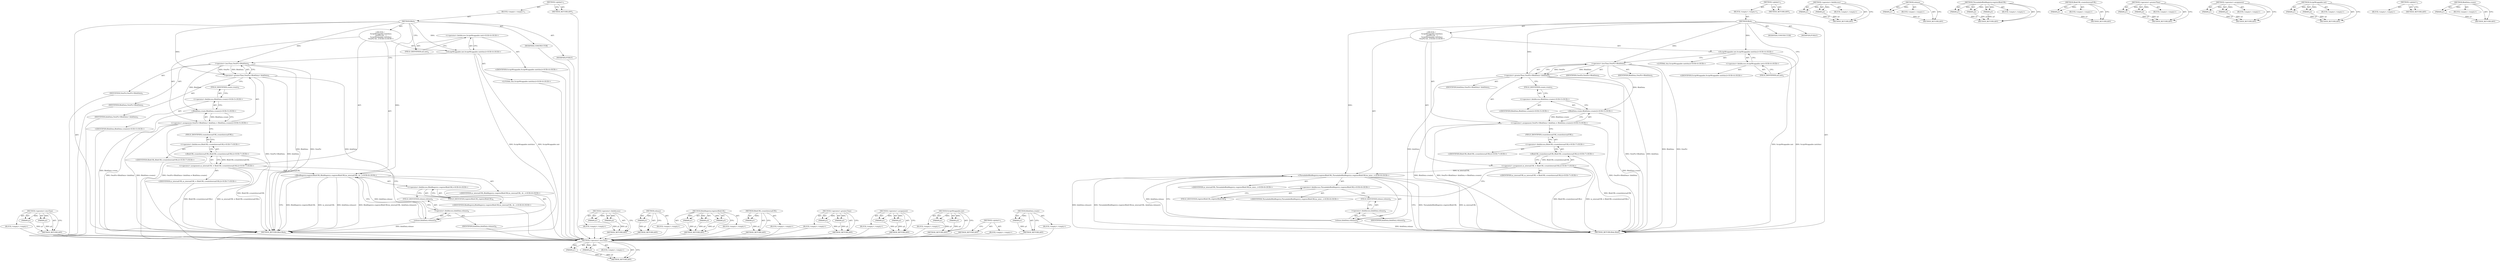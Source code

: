 digraph "BlobData.create" {
vulnerable_79 [label=<(METHOD,&lt;operator&gt;.lessThan)>];
vulnerable_80 [label=<(PARAM,p1)>];
vulnerable_81 [label=<(PARAM,p2)>];
vulnerable_82 [label=<(BLOCK,&lt;empty&gt;,&lt;empty&gt;)>];
vulnerable_83 [label=<(METHOD_RETURN,ANY)>];
vulnerable_6 [label=<(METHOD,&lt;global&gt;)<SUB>1</SUB>>];
vulnerable_7 [label=<(BLOCK,&lt;empty&gt;,&lt;empty&gt;)<SUB>1</SUB>>];
vulnerable_8 [label=<(METHOD,Blob)<SUB>1</SUB>>];
vulnerable_9 [label="<(BLOCK,{
    ScriptWrappable::init(this);
    OwnPtr&lt;B...,{
    ScriptWrappable::init(this);
    OwnPtr&lt;B...)<SUB>3</SUB>>"];
vulnerable_10 [label="<(ScriptWrappable.init,ScriptWrappable::init(this))<SUB>4</SUB>>"];
vulnerable_11 [label="<(&lt;operator&gt;.fieldAccess,ScriptWrappable::init)<SUB>4</SUB>>"];
vulnerable_12 [label="<(IDENTIFIER,ScriptWrappable,ScriptWrappable::init(this))<SUB>4</SUB>>"];
vulnerable_13 [label=<(FIELD_IDENTIFIER,init,init)<SUB>4</SUB>>];
vulnerable_14 [label="<(LITERAL,this,ScriptWrappable::init(this))<SUB>4</SUB>>"];
vulnerable_15 [label="<(&lt;operator&gt;.assignment,OwnPtr&lt;BlobData&gt; blobData = BlobData::create())<SUB>5</SUB>>"];
vulnerable_16 [label=<(&lt;operator&gt;.greaterThan,OwnPtr&lt;BlobData&gt; blobData)<SUB>5</SUB>>];
vulnerable_17 [label=<(&lt;operator&gt;.lessThan,OwnPtr&lt;BlobData)<SUB>5</SUB>>];
vulnerable_18 [label=<(IDENTIFIER,OwnPtr,OwnPtr&lt;BlobData)<SUB>5</SUB>>];
vulnerable_19 [label=<(IDENTIFIER,BlobData,OwnPtr&lt;BlobData)<SUB>5</SUB>>];
vulnerable_20 [label=<(IDENTIFIER,blobData,OwnPtr&lt;BlobData&gt; blobData)<SUB>5</SUB>>];
vulnerable_21 [label="<(BlobData.create,BlobData::create())<SUB>5</SUB>>"];
vulnerable_22 [label="<(&lt;operator&gt;.fieldAccess,BlobData::create)<SUB>5</SUB>>"];
vulnerable_23 [label="<(IDENTIFIER,BlobData,BlobData::create())<SUB>5</SUB>>"];
vulnerable_24 [label=<(FIELD_IDENTIFIER,create,create)<SUB>5</SUB>>];
vulnerable_25 [label="<(&lt;operator&gt;.assignment,m_internalURL = BlobURL::createInternalURL())<SUB>7</SUB>>"];
vulnerable_26 [label="<(IDENTIFIER,m_internalURL,m_internalURL = BlobURL::createInternalURL())<SUB>7</SUB>>"];
vulnerable_27 [label="<(BlobURL.createInternalURL,BlobURL::createInternalURL())<SUB>7</SUB>>"];
vulnerable_28 [label="<(&lt;operator&gt;.fieldAccess,BlobURL::createInternalURL)<SUB>7</SUB>>"];
vulnerable_29 [label="<(IDENTIFIER,BlobURL,BlobURL::createInternalURL())<SUB>7</SUB>>"];
vulnerable_30 [label=<(FIELD_IDENTIFIER,createInternalURL,createInternalURL)<SUB>7</SUB>>];
vulnerable_31 [label="<(ThreadableBlobRegistry.registerBlobURL,ThreadableBlobRegistry::registerBlobURL(m_inter...)<SUB>8</SUB>>"];
vulnerable_32 [label="<(&lt;operator&gt;.fieldAccess,ThreadableBlobRegistry::registerBlobURL)<SUB>8</SUB>>"];
vulnerable_33 [label="<(IDENTIFIER,ThreadableBlobRegistry,ThreadableBlobRegistry::registerBlobURL(m_inter...)<SUB>8</SUB>>"];
vulnerable_34 [label=<(FIELD_IDENTIFIER,registerBlobURL,registerBlobURL)<SUB>8</SUB>>];
vulnerable_35 [label="<(IDENTIFIER,m_internalURL,ThreadableBlobRegistry::registerBlobURL(m_inter...)<SUB>8</SUB>>"];
vulnerable_36 [label=<(release,blobData.release())<SUB>8</SUB>>];
vulnerable_37 [label=<(&lt;operator&gt;.fieldAccess,blobData.release)<SUB>8</SUB>>];
vulnerable_38 [label=<(IDENTIFIER,blobData,blobData.release())<SUB>8</SUB>>];
vulnerable_39 [label=<(FIELD_IDENTIFIER,release,release)<SUB>8</SUB>>];
vulnerable_40 [label=<(MODIFIER,CONSTRUCTOR)>];
vulnerable_41 [label=<(MODIFIER,PUBLIC)>];
vulnerable_42 [label=<(METHOD_RETURN,Blob.Blob)<SUB>1</SUB>>];
vulnerable_44 [label=<(METHOD_RETURN,ANY)<SUB>1</SUB>>];
vulnerable_64 [label=<(METHOD,&lt;operator&gt;.fieldAccess)>];
vulnerable_65 [label=<(PARAM,p1)>];
vulnerable_66 [label=<(PARAM,p2)>];
vulnerable_67 [label=<(BLOCK,&lt;empty&gt;,&lt;empty&gt;)>];
vulnerable_68 [label=<(METHOD_RETURN,ANY)>];
vulnerable_98 [label=<(METHOD,release)>];
vulnerable_99 [label=<(PARAM,p1)>];
vulnerable_100 [label=<(BLOCK,&lt;empty&gt;,&lt;empty&gt;)>];
vulnerable_101 [label=<(METHOD_RETURN,ANY)>];
vulnerable_92 [label=<(METHOD,ThreadableBlobRegistry.registerBlobURL)>];
vulnerable_93 [label=<(PARAM,p1)>];
vulnerable_94 [label=<(PARAM,p2)>];
vulnerable_95 [label=<(PARAM,p3)>];
vulnerable_96 [label=<(BLOCK,&lt;empty&gt;,&lt;empty&gt;)>];
vulnerable_97 [label=<(METHOD_RETURN,ANY)>];
vulnerable_88 [label=<(METHOD,BlobURL.createInternalURL)>];
vulnerable_89 [label=<(PARAM,p1)>];
vulnerable_90 [label=<(BLOCK,&lt;empty&gt;,&lt;empty&gt;)>];
vulnerable_91 [label=<(METHOD_RETURN,ANY)>];
vulnerable_74 [label=<(METHOD,&lt;operator&gt;.greaterThan)>];
vulnerable_75 [label=<(PARAM,p1)>];
vulnerable_76 [label=<(PARAM,p2)>];
vulnerable_77 [label=<(BLOCK,&lt;empty&gt;,&lt;empty&gt;)>];
vulnerable_78 [label=<(METHOD_RETURN,ANY)>];
vulnerable_69 [label=<(METHOD,&lt;operator&gt;.assignment)>];
vulnerable_70 [label=<(PARAM,p1)>];
vulnerable_71 [label=<(PARAM,p2)>];
vulnerable_72 [label=<(BLOCK,&lt;empty&gt;,&lt;empty&gt;)>];
vulnerable_73 [label=<(METHOD_RETURN,ANY)>];
vulnerable_59 [label=<(METHOD,ScriptWrappable.init)>];
vulnerable_60 [label=<(PARAM,p1)>];
vulnerable_61 [label=<(PARAM,p2)>];
vulnerable_62 [label=<(BLOCK,&lt;empty&gt;,&lt;empty&gt;)>];
vulnerable_63 [label=<(METHOD_RETURN,ANY)>];
vulnerable_53 [label=<(METHOD,&lt;global&gt;)<SUB>1</SUB>>];
vulnerable_54 [label=<(BLOCK,&lt;empty&gt;,&lt;empty&gt;)>];
vulnerable_55 [label=<(METHOD_RETURN,ANY)>];
vulnerable_84 [label=<(METHOD,BlobData.create)>];
vulnerable_85 [label=<(PARAM,p1)>];
vulnerable_86 [label=<(BLOCK,&lt;empty&gt;,&lt;empty&gt;)>];
vulnerable_87 [label=<(METHOD_RETURN,ANY)>];
fixed_79 [label=<(METHOD,&lt;operator&gt;.lessThan)>];
fixed_80 [label=<(PARAM,p1)>];
fixed_81 [label=<(PARAM,p2)>];
fixed_82 [label=<(BLOCK,&lt;empty&gt;,&lt;empty&gt;)>];
fixed_83 [label=<(METHOD_RETURN,ANY)>];
fixed_6 [label=<(METHOD,&lt;global&gt;)<SUB>1</SUB>>];
fixed_7 [label=<(BLOCK,&lt;empty&gt;,&lt;empty&gt;)<SUB>1</SUB>>];
fixed_8 [label=<(METHOD,Blob)<SUB>1</SUB>>];
fixed_9 [label="<(BLOCK,{
    ScriptWrappable::init(this);
    OwnPtr&lt;B...,{
    ScriptWrappable::init(this);
    OwnPtr&lt;B...)<SUB>3</SUB>>"];
fixed_10 [label="<(ScriptWrappable.init,ScriptWrappable::init(this))<SUB>4</SUB>>"];
fixed_11 [label="<(&lt;operator&gt;.fieldAccess,ScriptWrappable::init)<SUB>4</SUB>>"];
fixed_12 [label="<(IDENTIFIER,ScriptWrappable,ScriptWrappable::init(this))<SUB>4</SUB>>"];
fixed_13 [label=<(FIELD_IDENTIFIER,init,init)<SUB>4</SUB>>];
fixed_14 [label="<(LITERAL,this,ScriptWrappable::init(this))<SUB>4</SUB>>"];
fixed_15 [label="<(&lt;operator&gt;.assignment,OwnPtr&lt;BlobData&gt; blobData = BlobData::create())<SUB>5</SUB>>"];
fixed_16 [label=<(&lt;operator&gt;.greaterThan,OwnPtr&lt;BlobData&gt; blobData)<SUB>5</SUB>>];
fixed_17 [label=<(&lt;operator&gt;.lessThan,OwnPtr&lt;BlobData)<SUB>5</SUB>>];
fixed_18 [label=<(IDENTIFIER,OwnPtr,OwnPtr&lt;BlobData)<SUB>5</SUB>>];
fixed_19 [label=<(IDENTIFIER,BlobData,OwnPtr&lt;BlobData)<SUB>5</SUB>>];
fixed_20 [label=<(IDENTIFIER,blobData,OwnPtr&lt;BlobData&gt; blobData)<SUB>5</SUB>>];
fixed_21 [label="<(BlobData.create,BlobData::create())<SUB>5</SUB>>"];
fixed_22 [label="<(&lt;operator&gt;.fieldAccess,BlobData::create)<SUB>5</SUB>>"];
fixed_23 [label="<(IDENTIFIER,BlobData,BlobData::create())<SUB>5</SUB>>"];
fixed_24 [label=<(FIELD_IDENTIFIER,create,create)<SUB>5</SUB>>];
fixed_25 [label="<(&lt;operator&gt;.assignment,m_internalURL = BlobURL::createInternalURL())<SUB>7</SUB>>"];
fixed_26 [label="<(IDENTIFIER,m_internalURL,m_internalURL = BlobURL::createInternalURL())<SUB>7</SUB>>"];
fixed_27 [label="<(BlobURL.createInternalURL,BlobURL::createInternalURL())<SUB>7</SUB>>"];
fixed_28 [label="<(&lt;operator&gt;.fieldAccess,BlobURL::createInternalURL)<SUB>7</SUB>>"];
fixed_29 [label="<(IDENTIFIER,BlobURL,BlobURL::createInternalURL())<SUB>7</SUB>>"];
fixed_30 [label=<(FIELD_IDENTIFIER,createInternalURL,createInternalURL)<SUB>7</SUB>>];
fixed_31 [label="<(BlobRegistry.registerBlobURL,BlobRegistry::registerBlobURL(m_internalURL, bl...)<SUB>8</SUB>>"];
fixed_32 [label="<(&lt;operator&gt;.fieldAccess,BlobRegistry::registerBlobURL)<SUB>8</SUB>>"];
fixed_33 [label="<(IDENTIFIER,BlobRegistry,BlobRegistry::registerBlobURL(m_internalURL, bl...)<SUB>8</SUB>>"];
fixed_34 [label=<(FIELD_IDENTIFIER,registerBlobURL,registerBlobURL)<SUB>8</SUB>>];
fixed_35 [label="<(IDENTIFIER,m_internalURL,BlobRegistry::registerBlobURL(m_internalURL, bl...)<SUB>8</SUB>>"];
fixed_36 [label=<(release,blobData.release())<SUB>8</SUB>>];
fixed_37 [label=<(&lt;operator&gt;.fieldAccess,blobData.release)<SUB>8</SUB>>];
fixed_38 [label=<(IDENTIFIER,blobData,blobData.release())<SUB>8</SUB>>];
fixed_39 [label=<(FIELD_IDENTIFIER,release,release)<SUB>8</SUB>>];
fixed_40 [label=<(MODIFIER,CONSTRUCTOR)>];
fixed_41 [label=<(MODIFIER,PUBLIC)>];
fixed_42 [label=<(METHOD_RETURN,Blob.Blob)<SUB>1</SUB>>];
fixed_44 [label=<(METHOD_RETURN,ANY)<SUB>1</SUB>>];
fixed_64 [label=<(METHOD,&lt;operator&gt;.fieldAccess)>];
fixed_65 [label=<(PARAM,p1)>];
fixed_66 [label=<(PARAM,p2)>];
fixed_67 [label=<(BLOCK,&lt;empty&gt;,&lt;empty&gt;)>];
fixed_68 [label=<(METHOD_RETURN,ANY)>];
fixed_98 [label=<(METHOD,release)>];
fixed_99 [label=<(PARAM,p1)>];
fixed_100 [label=<(BLOCK,&lt;empty&gt;,&lt;empty&gt;)>];
fixed_101 [label=<(METHOD_RETURN,ANY)>];
fixed_92 [label=<(METHOD,BlobRegistry.registerBlobURL)>];
fixed_93 [label=<(PARAM,p1)>];
fixed_94 [label=<(PARAM,p2)>];
fixed_95 [label=<(PARAM,p3)>];
fixed_96 [label=<(BLOCK,&lt;empty&gt;,&lt;empty&gt;)>];
fixed_97 [label=<(METHOD_RETURN,ANY)>];
fixed_88 [label=<(METHOD,BlobURL.createInternalURL)>];
fixed_89 [label=<(PARAM,p1)>];
fixed_90 [label=<(BLOCK,&lt;empty&gt;,&lt;empty&gt;)>];
fixed_91 [label=<(METHOD_RETURN,ANY)>];
fixed_74 [label=<(METHOD,&lt;operator&gt;.greaterThan)>];
fixed_75 [label=<(PARAM,p1)>];
fixed_76 [label=<(PARAM,p2)>];
fixed_77 [label=<(BLOCK,&lt;empty&gt;,&lt;empty&gt;)>];
fixed_78 [label=<(METHOD_RETURN,ANY)>];
fixed_69 [label=<(METHOD,&lt;operator&gt;.assignment)>];
fixed_70 [label=<(PARAM,p1)>];
fixed_71 [label=<(PARAM,p2)>];
fixed_72 [label=<(BLOCK,&lt;empty&gt;,&lt;empty&gt;)>];
fixed_73 [label=<(METHOD_RETURN,ANY)>];
fixed_59 [label=<(METHOD,ScriptWrappable.init)>];
fixed_60 [label=<(PARAM,p1)>];
fixed_61 [label=<(PARAM,p2)>];
fixed_62 [label=<(BLOCK,&lt;empty&gt;,&lt;empty&gt;)>];
fixed_63 [label=<(METHOD_RETURN,ANY)>];
fixed_53 [label=<(METHOD,&lt;global&gt;)<SUB>1</SUB>>];
fixed_54 [label=<(BLOCK,&lt;empty&gt;,&lt;empty&gt;)>];
fixed_55 [label=<(METHOD_RETURN,ANY)>];
fixed_84 [label=<(METHOD,BlobData.create)>];
fixed_85 [label=<(PARAM,p1)>];
fixed_86 [label=<(BLOCK,&lt;empty&gt;,&lt;empty&gt;)>];
fixed_87 [label=<(METHOD_RETURN,ANY)>];
vulnerable_79 -> vulnerable_80  [key=0, label="AST: "];
vulnerable_79 -> vulnerable_80  [key=1, label="DDG: "];
vulnerable_79 -> vulnerable_82  [key=0, label="AST: "];
vulnerable_79 -> vulnerable_81  [key=0, label="AST: "];
vulnerable_79 -> vulnerable_81  [key=1, label="DDG: "];
vulnerable_79 -> vulnerable_83  [key=0, label="AST: "];
vulnerable_79 -> vulnerable_83  [key=1, label="CFG: "];
vulnerable_80 -> vulnerable_83  [key=0, label="DDG: p1"];
vulnerable_81 -> vulnerable_83  [key=0, label="DDG: p2"];
vulnerable_6 -> vulnerable_7  [key=0, label="AST: "];
vulnerable_6 -> vulnerable_44  [key=0, label="AST: "];
vulnerable_6 -> vulnerable_44  [key=1, label="CFG: "];
vulnerable_7 -> vulnerable_8  [key=0, label="AST: "];
vulnerable_8 -> vulnerable_9  [key=0, label="AST: "];
vulnerable_8 -> vulnerable_40  [key=0, label="AST: "];
vulnerable_8 -> vulnerable_41  [key=0, label="AST: "];
vulnerable_8 -> vulnerable_42  [key=0, label="AST: "];
vulnerable_8 -> vulnerable_13  [key=0, label="CFG: "];
vulnerable_8 -> vulnerable_10  [key=0, label="DDG: "];
vulnerable_8 -> vulnerable_31  [key=0, label="DDG: "];
vulnerable_8 -> vulnerable_16  [key=0, label="DDG: "];
vulnerable_8 -> vulnerable_17  [key=0, label="DDG: "];
vulnerable_9 -> vulnerable_10  [key=0, label="AST: "];
vulnerable_9 -> vulnerable_15  [key=0, label="AST: "];
vulnerable_9 -> vulnerable_25  [key=0, label="AST: "];
vulnerable_9 -> vulnerable_31  [key=0, label="AST: "];
vulnerable_10 -> vulnerable_11  [key=0, label="AST: "];
vulnerable_10 -> vulnerable_14  [key=0, label="AST: "];
vulnerable_10 -> vulnerable_17  [key=0, label="CFG: "];
vulnerable_10 -> vulnerable_42  [key=0, label="DDG: ScriptWrappable::init"];
vulnerable_10 -> vulnerable_42  [key=1, label="DDG: ScriptWrappable::init(this)"];
vulnerable_11 -> vulnerable_12  [key=0, label="AST: "];
vulnerable_11 -> vulnerable_13  [key=0, label="AST: "];
vulnerable_11 -> vulnerable_10  [key=0, label="CFG: "];
vulnerable_13 -> vulnerable_11  [key=0, label="CFG: "];
vulnerable_15 -> vulnerable_16  [key=0, label="AST: "];
vulnerable_15 -> vulnerable_21  [key=0, label="AST: "];
vulnerable_15 -> vulnerable_30  [key=0, label="CFG: "];
vulnerable_15 -> vulnerable_42  [key=0, label="DDG: OwnPtr&lt;BlobData&gt; blobData"];
vulnerable_15 -> vulnerable_42  [key=1, label="DDG: BlobData::create()"];
vulnerable_15 -> vulnerable_42  [key=2, label="DDG: OwnPtr&lt;BlobData&gt; blobData = BlobData::create()"];
vulnerable_16 -> vulnerable_17  [key=0, label="AST: "];
vulnerable_16 -> vulnerable_20  [key=0, label="AST: "];
vulnerable_16 -> vulnerable_24  [key=0, label="CFG: "];
vulnerable_16 -> vulnerable_42  [key=0, label="DDG: OwnPtr&lt;BlobData"];
vulnerable_16 -> vulnerable_42  [key=1, label="DDG: blobData"];
vulnerable_16 -> vulnerable_36  [key=0, label="DDG: blobData"];
vulnerable_17 -> vulnerable_18  [key=0, label="AST: "];
vulnerable_17 -> vulnerable_19  [key=0, label="AST: "];
vulnerable_17 -> vulnerable_16  [key=0, label="CFG: "];
vulnerable_17 -> vulnerable_16  [key=1, label="DDG: OwnPtr"];
vulnerable_17 -> vulnerable_16  [key=2, label="DDG: BlobData"];
vulnerable_17 -> vulnerable_42  [key=0, label="DDG: BlobData"];
vulnerable_17 -> vulnerable_42  [key=1, label="DDG: OwnPtr"];
vulnerable_17 -> vulnerable_21  [key=0, label="DDG: BlobData"];
vulnerable_21 -> vulnerable_22  [key=0, label="AST: "];
vulnerable_21 -> vulnerable_15  [key=0, label="CFG: "];
vulnerable_21 -> vulnerable_15  [key=1, label="DDG: BlobData::create"];
vulnerable_21 -> vulnerable_42  [key=0, label="DDG: BlobData::create"];
vulnerable_22 -> vulnerable_23  [key=0, label="AST: "];
vulnerable_22 -> vulnerable_24  [key=0, label="AST: "];
vulnerable_22 -> vulnerable_21  [key=0, label="CFG: "];
vulnerable_24 -> vulnerable_22  [key=0, label="CFG: "];
vulnerable_25 -> vulnerable_26  [key=0, label="AST: "];
vulnerable_25 -> vulnerable_27  [key=0, label="AST: "];
vulnerable_25 -> vulnerable_34  [key=0, label="CFG: "];
vulnerable_25 -> vulnerable_42  [key=0, label="DDG: BlobURL::createInternalURL()"];
vulnerable_25 -> vulnerable_42  [key=1, label="DDG: m_internalURL = BlobURL::createInternalURL()"];
vulnerable_25 -> vulnerable_31  [key=0, label="DDG: m_internalURL"];
vulnerable_27 -> vulnerable_28  [key=0, label="AST: "];
vulnerable_27 -> vulnerable_25  [key=0, label="CFG: "];
vulnerable_27 -> vulnerable_25  [key=1, label="DDG: BlobURL::createInternalURL"];
vulnerable_27 -> vulnerable_42  [key=0, label="DDG: BlobURL::createInternalURL"];
vulnerable_28 -> vulnerable_29  [key=0, label="AST: "];
vulnerable_28 -> vulnerable_30  [key=0, label="AST: "];
vulnerable_28 -> vulnerable_27  [key=0, label="CFG: "];
vulnerable_30 -> vulnerable_28  [key=0, label="CFG: "];
vulnerable_31 -> vulnerable_32  [key=0, label="AST: "];
vulnerable_31 -> vulnerable_35  [key=0, label="AST: "];
vulnerable_31 -> vulnerable_36  [key=0, label="AST: "];
vulnerable_31 -> vulnerable_42  [key=0, label="CFG: "];
vulnerable_31 -> vulnerable_42  [key=1, label="DDG: ThreadableBlobRegistry::registerBlobURL"];
vulnerable_31 -> vulnerable_42  [key=2, label="DDG: m_internalURL"];
vulnerable_31 -> vulnerable_42  [key=3, label="DDG: blobData.release()"];
vulnerable_31 -> vulnerable_42  [key=4, label="DDG: ThreadableBlobRegistry::registerBlobURL(m_internalURL, blobData.release())"];
vulnerable_32 -> vulnerable_33  [key=0, label="AST: "];
vulnerable_32 -> vulnerable_34  [key=0, label="AST: "];
vulnerable_32 -> vulnerable_39  [key=0, label="CFG: "];
vulnerable_34 -> vulnerable_32  [key=0, label="CFG: "];
vulnerable_36 -> vulnerable_37  [key=0, label="AST: "];
vulnerable_36 -> vulnerable_31  [key=0, label="CFG: "];
vulnerable_36 -> vulnerable_31  [key=1, label="DDG: blobData.release"];
vulnerable_36 -> vulnerable_42  [key=0, label="DDG: blobData.release"];
vulnerable_37 -> vulnerable_38  [key=0, label="AST: "];
vulnerable_37 -> vulnerable_39  [key=0, label="AST: "];
vulnerable_37 -> vulnerable_36  [key=0, label="CFG: "];
vulnerable_39 -> vulnerable_37  [key=0, label="CFG: "];
vulnerable_64 -> vulnerable_65  [key=0, label="AST: "];
vulnerable_64 -> vulnerable_65  [key=1, label="DDG: "];
vulnerable_64 -> vulnerable_67  [key=0, label="AST: "];
vulnerable_64 -> vulnerable_66  [key=0, label="AST: "];
vulnerable_64 -> vulnerable_66  [key=1, label="DDG: "];
vulnerable_64 -> vulnerable_68  [key=0, label="AST: "];
vulnerable_64 -> vulnerable_68  [key=1, label="CFG: "];
vulnerable_65 -> vulnerable_68  [key=0, label="DDG: p1"];
vulnerable_66 -> vulnerable_68  [key=0, label="DDG: p2"];
vulnerable_98 -> vulnerable_99  [key=0, label="AST: "];
vulnerable_98 -> vulnerable_99  [key=1, label="DDG: "];
vulnerable_98 -> vulnerable_100  [key=0, label="AST: "];
vulnerable_98 -> vulnerable_101  [key=0, label="AST: "];
vulnerable_98 -> vulnerable_101  [key=1, label="CFG: "];
vulnerable_99 -> vulnerable_101  [key=0, label="DDG: p1"];
vulnerable_92 -> vulnerable_93  [key=0, label="AST: "];
vulnerable_92 -> vulnerable_93  [key=1, label="DDG: "];
vulnerable_92 -> vulnerable_96  [key=0, label="AST: "];
vulnerable_92 -> vulnerable_94  [key=0, label="AST: "];
vulnerable_92 -> vulnerable_94  [key=1, label="DDG: "];
vulnerable_92 -> vulnerable_97  [key=0, label="AST: "];
vulnerable_92 -> vulnerable_97  [key=1, label="CFG: "];
vulnerable_92 -> vulnerable_95  [key=0, label="AST: "];
vulnerable_92 -> vulnerable_95  [key=1, label="DDG: "];
vulnerable_93 -> vulnerable_97  [key=0, label="DDG: p1"];
vulnerable_94 -> vulnerable_97  [key=0, label="DDG: p2"];
vulnerable_95 -> vulnerable_97  [key=0, label="DDG: p3"];
vulnerable_88 -> vulnerable_89  [key=0, label="AST: "];
vulnerable_88 -> vulnerable_89  [key=1, label="DDG: "];
vulnerable_88 -> vulnerable_90  [key=0, label="AST: "];
vulnerable_88 -> vulnerable_91  [key=0, label="AST: "];
vulnerable_88 -> vulnerable_91  [key=1, label="CFG: "];
vulnerable_89 -> vulnerable_91  [key=0, label="DDG: p1"];
vulnerable_74 -> vulnerable_75  [key=0, label="AST: "];
vulnerable_74 -> vulnerable_75  [key=1, label="DDG: "];
vulnerable_74 -> vulnerable_77  [key=0, label="AST: "];
vulnerable_74 -> vulnerable_76  [key=0, label="AST: "];
vulnerable_74 -> vulnerable_76  [key=1, label="DDG: "];
vulnerable_74 -> vulnerable_78  [key=0, label="AST: "];
vulnerable_74 -> vulnerable_78  [key=1, label="CFG: "];
vulnerable_75 -> vulnerable_78  [key=0, label="DDG: p1"];
vulnerable_76 -> vulnerable_78  [key=0, label="DDG: p2"];
vulnerable_69 -> vulnerable_70  [key=0, label="AST: "];
vulnerable_69 -> vulnerable_70  [key=1, label="DDG: "];
vulnerable_69 -> vulnerable_72  [key=0, label="AST: "];
vulnerable_69 -> vulnerable_71  [key=0, label="AST: "];
vulnerable_69 -> vulnerable_71  [key=1, label="DDG: "];
vulnerable_69 -> vulnerable_73  [key=0, label="AST: "];
vulnerable_69 -> vulnerable_73  [key=1, label="CFG: "];
vulnerable_70 -> vulnerable_73  [key=0, label="DDG: p1"];
vulnerable_71 -> vulnerable_73  [key=0, label="DDG: p2"];
vulnerable_59 -> vulnerable_60  [key=0, label="AST: "];
vulnerable_59 -> vulnerable_60  [key=1, label="DDG: "];
vulnerable_59 -> vulnerable_62  [key=0, label="AST: "];
vulnerable_59 -> vulnerable_61  [key=0, label="AST: "];
vulnerable_59 -> vulnerable_61  [key=1, label="DDG: "];
vulnerable_59 -> vulnerable_63  [key=0, label="AST: "];
vulnerable_59 -> vulnerable_63  [key=1, label="CFG: "];
vulnerable_60 -> vulnerable_63  [key=0, label="DDG: p1"];
vulnerable_61 -> vulnerable_63  [key=0, label="DDG: p2"];
vulnerable_53 -> vulnerable_54  [key=0, label="AST: "];
vulnerable_53 -> vulnerable_55  [key=0, label="AST: "];
vulnerable_53 -> vulnerable_55  [key=1, label="CFG: "];
vulnerable_84 -> vulnerable_85  [key=0, label="AST: "];
vulnerable_84 -> vulnerable_85  [key=1, label="DDG: "];
vulnerable_84 -> vulnerable_86  [key=0, label="AST: "];
vulnerable_84 -> vulnerable_87  [key=0, label="AST: "];
vulnerable_84 -> vulnerable_87  [key=1, label="CFG: "];
vulnerable_85 -> vulnerable_87  [key=0, label="DDG: p1"];
fixed_79 -> fixed_80  [key=0, label="AST: "];
fixed_79 -> fixed_80  [key=1, label="DDG: "];
fixed_79 -> fixed_82  [key=0, label="AST: "];
fixed_79 -> fixed_81  [key=0, label="AST: "];
fixed_79 -> fixed_81  [key=1, label="DDG: "];
fixed_79 -> fixed_83  [key=0, label="AST: "];
fixed_79 -> fixed_83  [key=1, label="CFG: "];
fixed_80 -> fixed_83  [key=0, label="DDG: p1"];
fixed_81 -> fixed_83  [key=0, label="DDG: p2"];
fixed_82 -> vulnerable_79  [key=0];
fixed_83 -> vulnerable_79  [key=0];
fixed_6 -> fixed_7  [key=0, label="AST: "];
fixed_6 -> fixed_44  [key=0, label="AST: "];
fixed_6 -> fixed_44  [key=1, label="CFG: "];
fixed_7 -> fixed_8  [key=0, label="AST: "];
fixed_8 -> fixed_9  [key=0, label="AST: "];
fixed_8 -> fixed_40  [key=0, label="AST: "];
fixed_8 -> fixed_41  [key=0, label="AST: "];
fixed_8 -> fixed_42  [key=0, label="AST: "];
fixed_8 -> fixed_13  [key=0, label="CFG: "];
fixed_8 -> fixed_10  [key=0, label="DDG: "];
fixed_8 -> fixed_31  [key=0, label="DDG: "];
fixed_8 -> fixed_16  [key=0, label="DDG: "];
fixed_8 -> fixed_17  [key=0, label="DDG: "];
fixed_9 -> fixed_10  [key=0, label="AST: "];
fixed_9 -> fixed_15  [key=0, label="AST: "];
fixed_9 -> fixed_25  [key=0, label="AST: "];
fixed_9 -> fixed_31  [key=0, label="AST: "];
fixed_10 -> fixed_11  [key=0, label="AST: "];
fixed_10 -> fixed_14  [key=0, label="AST: "];
fixed_10 -> fixed_17  [key=0, label="CFG: "];
fixed_10 -> fixed_42  [key=0, label="DDG: ScriptWrappable::init"];
fixed_10 -> fixed_42  [key=1, label="DDG: ScriptWrappable::init(this)"];
fixed_11 -> fixed_12  [key=0, label="AST: "];
fixed_11 -> fixed_13  [key=0, label="AST: "];
fixed_11 -> fixed_10  [key=0, label="CFG: "];
fixed_12 -> vulnerable_79  [key=0];
fixed_13 -> fixed_11  [key=0, label="CFG: "];
fixed_14 -> vulnerable_79  [key=0];
fixed_15 -> fixed_16  [key=0, label="AST: "];
fixed_15 -> fixed_21  [key=0, label="AST: "];
fixed_15 -> fixed_30  [key=0, label="CFG: "];
fixed_15 -> fixed_42  [key=0, label="DDG: OwnPtr&lt;BlobData&gt; blobData"];
fixed_15 -> fixed_42  [key=1, label="DDG: BlobData::create()"];
fixed_15 -> fixed_42  [key=2, label="DDG: OwnPtr&lt;BlobData&gt; blobData = BlobData::create()"];
fixed_16 -> fixed_17  [key=0, label="AST: "];
fixed_16 -> fixed_20  [key=0, label="AST: "];
fixed_16 -> fixed_24  [key=0, label="CFG: "];
fixed_16 -> fixed_42  [key=0, label="DDG: OwnPtr&lt;BlobData"];
fixed_16 -> fixed_42  [key=1, label="DDG: blobData"];
fixed_16 -> fixed_36  [key=0, label="DDG: blobData"];
fixed_17 -> fixed_18  [key=0, label="AST: "];
fixed_17 -> fixed_19  [key=0, label="AST: "];
fixed_17 -> fixed_16  [key=0, label="CFG: "];
fixed_17 -> fixed_16  [key=1, label="DDG: OwnPtr"];
fixed_17 -> fixed_16  [key=2, label="DDG: BlobData"];
fixed_17 -> fixed_42  [key=0, label="DDG: BlobData"];
fixed_17 -> fixed_42  [key=1, label="DDG: OwnPtr"];
fixed_17 -> fixed_21  [key=0, label="DDG: BlobData"];
fixed_18 -> vulnerable_79  [key=0];
fixed_19 -> vulnerable_79  [key=0];
fixed_20 -> vulnerable_79  [key=0];
fixed_21 -> fixed_22  [key=0, label="AST: "];
fixed_21 -> fixed_15  [key=0, label="CFG: "];
fixed_21 -> fixed_15  [key=1, label="DDG: BlobData::create"];
fixed_21 -> fixed_42  [key=0, label="DDG: BlobData::create"];
fixed_22 -> fixed_23  [key=0, label="AST: "];
fixed_22 -> fixed_24  [key=0, label="AST: "];
fixed_22 -> fixed_21  [key=0, label="CFG: "];
fixed_23 -> vulnerable_79  [key=0];
fixed_24 -> fixed_22  [key=0, label="CFG: "];
fixed_25 -> fixed_26  [key=0, label="AST: "];
fixed_25 -> fixed_27  [key=0, label="AST: "];
fixed_25 -> fixed_34  [key=0, label="CFG: "];
fixed_25 -> fixed_42  [key=0, label="DDG: BlobURL::createInternalURL()"];
fixed_25 -> fixed_42  [key=1, label="DDG: m_internalURL = BlobURL::createInternalURL()"];
fixed_25 -> fixed_31  [key=0, label="DDG: m_internalURL"];
fixed_26 -> vulnerable_79  [key=0];
fixed_27 -> fixed_28  [key=0, label="AST: "];
fixed_27 -> fixed_25  [key=0, label="CFG: "];
fixed_27 -> fixed_25  [key=1, label="DDG: BlobURL::createInternalURL"];
fixed_27 -> fixed_42  [key=0, label="DDG: BlobURL::createInternalURL"];
fixed_28 -> fixed_29  [key=0, label="AST: "];
fixed_28 -> fixed_30  [key=0, label="AST: "];
fixed_28 -> fixed_27  [key=0, label="CFG: "];
fixed_29 -> vulnerable_79  [key=0];
fixed_30 -> fixed_28  [key=0, label="CFG: "];
fixed_31 -> fixed_32  [key=0, label="AST: "];
fixed_31 -> fixed_35  [key=0, label="AST: "];
fixed_31 -> fixed_36  [key=0, label="AST: "];
fixed_31 -> fixed_42  [key=0, label="CFG: "];
fixed_31 -> fixed_42  [key=1, label="DDG: BlobRegistry::registerBlobURL"];
fixed_31 -> fixed_42  [key=2, label="DDG: m_internalURL"];
fixed_31 -> fixed_42  [key=3, label="DDG: blobData.release()"];
fixed_31 -> fixed_42  [key=4, label="DDG: BlobRegistry::registerBlobURL(m_internalURL, blobData.release())"];
fixed_32 -> fixed_33  [key=0, label="AST: "];
fixed_32 -> fixed_34  [key=0, label="AST: "];
fixed_32 -> fixed_39  [key=0, label="CFG: "];
fixed_33 -> vulnerable_79  [key=0];
fixed_34 -> fixed_32  [key=0, label="CFG: "];
fixed_35 -> vulnerable_79  [key=0];
fixed_36 -> fixed_37  [key=0, label="AST: "];
fixed_36 -> fixed_31  [key=0, label="CFG: "];
fixed_36 -> fixed_31  [key=1, label="DDG: blobData.release"];
fixed_36 -> fixed_42  [key=0, label="DDG: blobData.release"];
fixed_37 -> fixed_38  [key=0, label="AST: "];
fixed_37 -> fixed_39  [key=0, label="AST: "];
fixed_37 -> fixed_36  [key=0, label="CFG: "];
fixed_38 -> vulnerable_79  [key=0];
fixed_39 -> fixed_37  [key=0, label="CFG: "];
fixed_40 -> vulnerable_79  [key=0];
fixed_41 -> vulnerable_79  [key=0];
fixed_42 -> vulnerable_79  [key=0];
fixed_44 -> vulnerable_79  [key=0];
fixed_64 -> fixed_65  [key=0, label="AST: "];
fixed_64 -> fixed_65  [key=1, label="DDG: "];
fixed_64 -> fixed_67  [key=0, label="AST: "];
fixed_64 -> fixed_66  [key=0, label="AST: "];
fixed_64 -> fixed_66  [key=1, label="DDG: "];
fixed_64 -> fixed_68  [key=0, label="AST: "];
fixed_64 -> fixed_68  [key=1, label="CFG: "];
fixed_65 -> fixed_68  [key=0, label="DDG: p1"];
fixed_66 -> fixed_68  [key=0, label="DDG: p2"];
fixed_67 -> vulnerable_79  [key=0];
fixed_68 -> vulnerable_79  [key=0];
fixed_98 -> fixed_99  [key=0, label="AST: "];
fixed_98 -> fixed_99  [key=1, label="DDG: "];
fixed_98 -> fixed_100  [key=0, label="AST: "];
fixed_98 -> fixed_101  [key=0, label="AST: "];
fixed_98 -> fixed_101  [key=1, label="CFG: "];
fixed_99 -> fixed_101  [key=0, label="DDG: p1"];
fixed_100 -> vulnerable_79  [key=0];
fixed_101 -> vulnerable_79  [key=0];
fixed_92 -> fixed_93  [key=0, label="AST: "];
fixed_92 -> fixed_93  [key=1, label="DDG: "];
fixed_92 -> fixed_96  [key=0, label="AST: "];
fixed_92 -> fixed_94  [key=0, label="AST: "];
fixed_92 -> fixed_94  [key=1, label="DDG: "];
fixed_92 -> fixed_97  [key=0, label="AST: "];
fixed_92 -> fixed_97  [key=1, label="CFG: "];
fixed_92 -> fixed_95  [key=0, label="AST: "];
fixed_92 -> fixed_95  [key=1, label="DDG: "];
fixed_93 -> fixed_97  [key=0, label="DDG: p1"];
fixed_94 -> fixed_97  [key=0, label="DDG: p2"];
fixed_95 -> fixed_97  [key=0, label="DDG: p3"];
fixed_96 -> vulnerable_79  [key=0];
fixed_97 -> vulnerable_79  [key=0];
fixed_88 -> fixed_89  [key=0, label="AST: "];
fixed_88 -> fixed_89  [key=1, label="DDG: "];
fixed_88 -> fixed_90  [key=0, label="AST: "];
fixed_88 -> fixed_91  [key=0, label="AST: "];
fixed_88 -> fixed_91  [key=1, label="CFG: "];
fixed_89 -> fixed_91  [key=0, label="DDG: p1"];
fixed_90 -> vulnerable_79  [key=0];
fixed_91 -> vulnerable_79  [key=0];
fixed_74 -> fixed_75  [key=0, label="AST: "];
fixed_74 -> fixed_75  [key=1, label="DDG: "];
fixed_74 -> fixed_77  [key=0, label="AST: "];
fixed_74 -> fixed_76  [key=0, label="AST: "];
fixed_74 -> fixed_76  [key=1, label="DDG: "];
fixed_74 -> fixed_78  [key=0, label="AST: "];
fixed_74 -> fixed_78  [key=1, label="CFG: "];
fixed_75 -> fixed_78  [key=0, label="DDG: p1"];
fixed_76 -> fixed_78  [key=0, label="DDG: p2"];
fixed_77 -> vulnerable_79  [key=0];
fixed_78 -> vulnerable_79  [key=0];
fixed_69 -> fixed_70  [key=0, label="AST: "];
fixed_69 -> fixed_70  [key=1, label="DDG: "];
fixed_69 -> fixed_72  [key=0, label="AST: "];
fixed_69 -> fixed_71  [key=0, label="AST: "];
fixed_69 -> fixed_71  [key=1, label="DDG: "];
fixed_69 -> fixed_73  [key=0, label="AST: "];
fixed_69 -> fixed_73  [key=1, label="CFG: "];
fixed_70 -> fixed_73  [key=0, label="DDG: p1"];
fixed_71 -> fixed_73  [key=0, label="DDG: p2"];
fixed_72 -> vulnerable_79  [key=0];
fixed_73 -> vulnerable_79  [key=0];
fixed_59 -> fixed_60  [key=0, label="AST: "];
fixed_59 -> fixed_60  [key=1, label="DDG: "];
fixed_59 -> fixed_62  [key=0, label="AST: "];
fixed_59 -> fixed_61  [key=0, label="AST: "];
fixed_59 -> fixed_61  [key=1, label="DDG: "];
fixed_59 -> fixed_63  [key=0, label="AST: "];
fixed_59 -> fixed_63  [key=1, label="CFG: "];
fixed_60 -> fixed_63  [key=0, label="DDG: p1"];
fixed_61 -> fixed_63  [key=0, label="DDG: p2"];
fixed_62 -> vulnerable_79  [key=0];
fixed_63 -> vulnerable_79  [key=0];
fixed_53 -> fixed_54  [key=0, label="AST: "];
fixed_53 -> fixed_55  [key=0, label="AST: "];
fixed_53 -> fixed_55  [key=1, label="CFG: "];
fixed_54 -> vulnerable_79  [key=0];
fixed_55 -> vulnerable_79  [key=0];
fixed_84 -> fixed_85  [key=0, label="AST: "];
fixed_84 -> fixed_85  [key=1, label="DDG: "];
fixed_84 -> fixed_86  [key=0, label="AST: "];
fixed_84 -> fixed_87  [key=0, label="AST: "];
fixed_84 -> fixed_87  [key=1, label="CFG: "];
fixed_85 -> fixed_87  [key=0, label="DDG: p1"];
fixed_86 -> vulnerable_79  [key=0];
fixed_87 -> vulnerable_79  [key=0];
}
